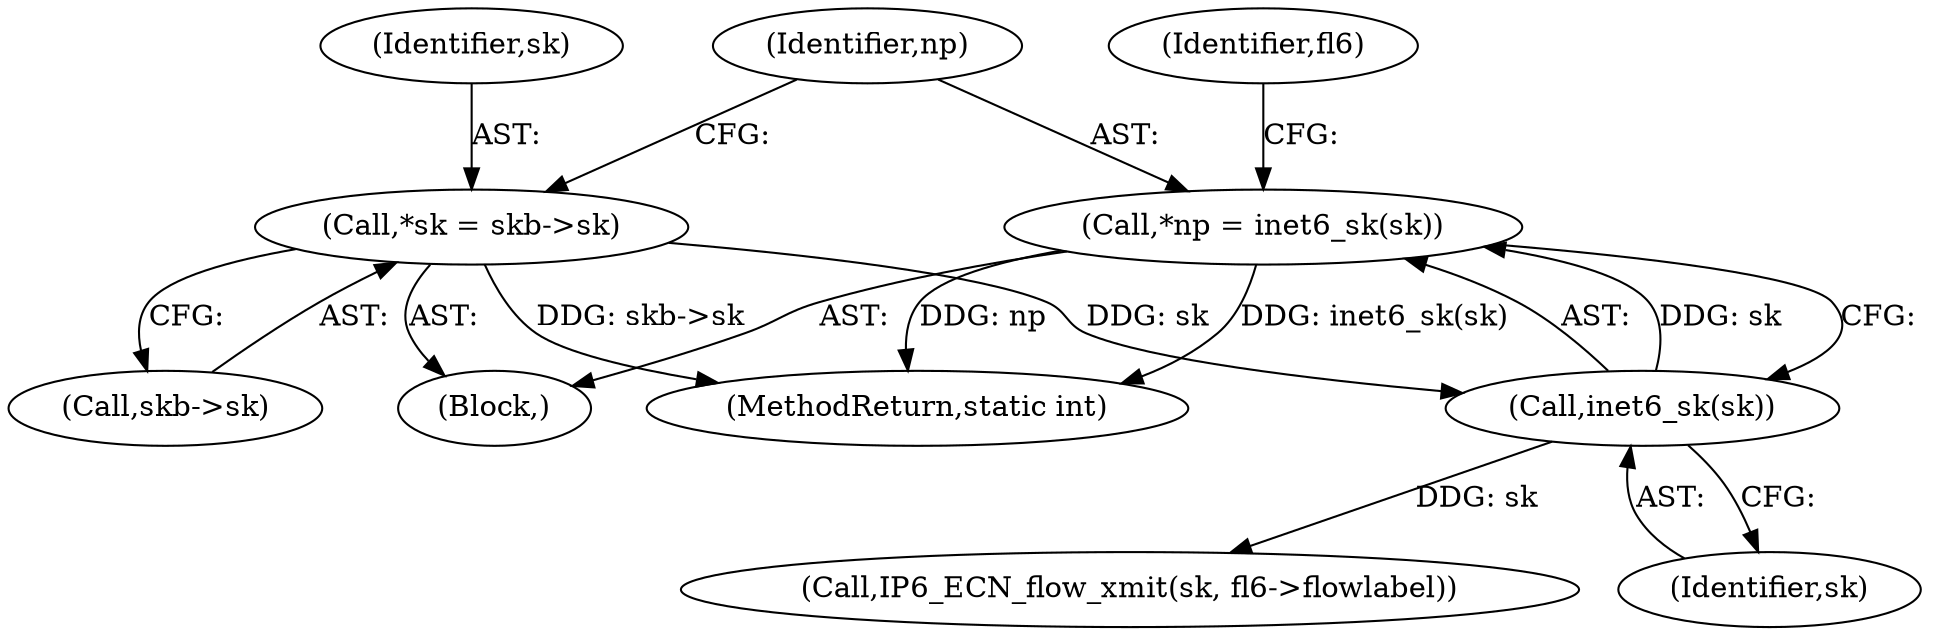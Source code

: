 digraph "0_linux_95ee62083cb6453e056562d91f597552021e6ae7_0@pointer" {
"1000111" [label="(Call,*np = inet6_sk(sk))"];
"1000113" [label="(Call,inet6_sk(sk))"];
"1000105" [label="(Call,*sk = skb->sk)"];
"1000111" [label="(Call,*np = inet6_sk(sk))"];
"1000117" [label="(Identifier,fl6)"];
"1000113" [label="(Call,inet6_sk(sk))"];
"1000106" [label="(Identifier,sk)"];
"1000107" [label="(Call,skb->sk)"];
"1000141" [label="(Call,IP6_ECN_flow_xmit(sk, fl6->flowlabel))"];
"1000105" [label="(Call,*sk = skb->sk)"];
"1000112" [label="(Identifier,np)"];
"1000114" [label="(Identifier,sk)"];
"1000173" [label="(MethodReturn,static int)"];
"1000103" [label="(Block,)"];
"1000111" -> "1000103"  [label="AST: "];
"1000111" -> "1000113"  [label="CFG: "];
"1000112" -> "1000111"  [label="AST: "];
"1000113" -> "1000111"  [label="AST: "];
"1000117" -> "1000111"  [label="CFG: "];
"1000111" -> "1000173"  [label="DDG: np"];
"1000111" -> "1000173"  [label="DDG: inet6_sk(sk)"];
"1000113" -> "1000111"  [label="DDG: sk"];
"1000113" -> "1000114"  [label="CFG: "];
"1000114" -> "1000113"  [label="AST: "];
"1000105" -> "1000113"  [label="DDG: sk"];
"1000113" -> "1000141"  [label="DDG: sk"];
"1000105" -> "1000103"  [label="AST: "];
"1000105" -> "1000107"  [label="CFG: "];
"1000106" -> "1000105"  [label="AST: "];
"1000107" -> "1000105"  [label="AST: "];
"1000112" -> "1000105"  [label="CFG: "];
"1000105" -> "1000173"  [label="DDG: skb->sk"];
}
